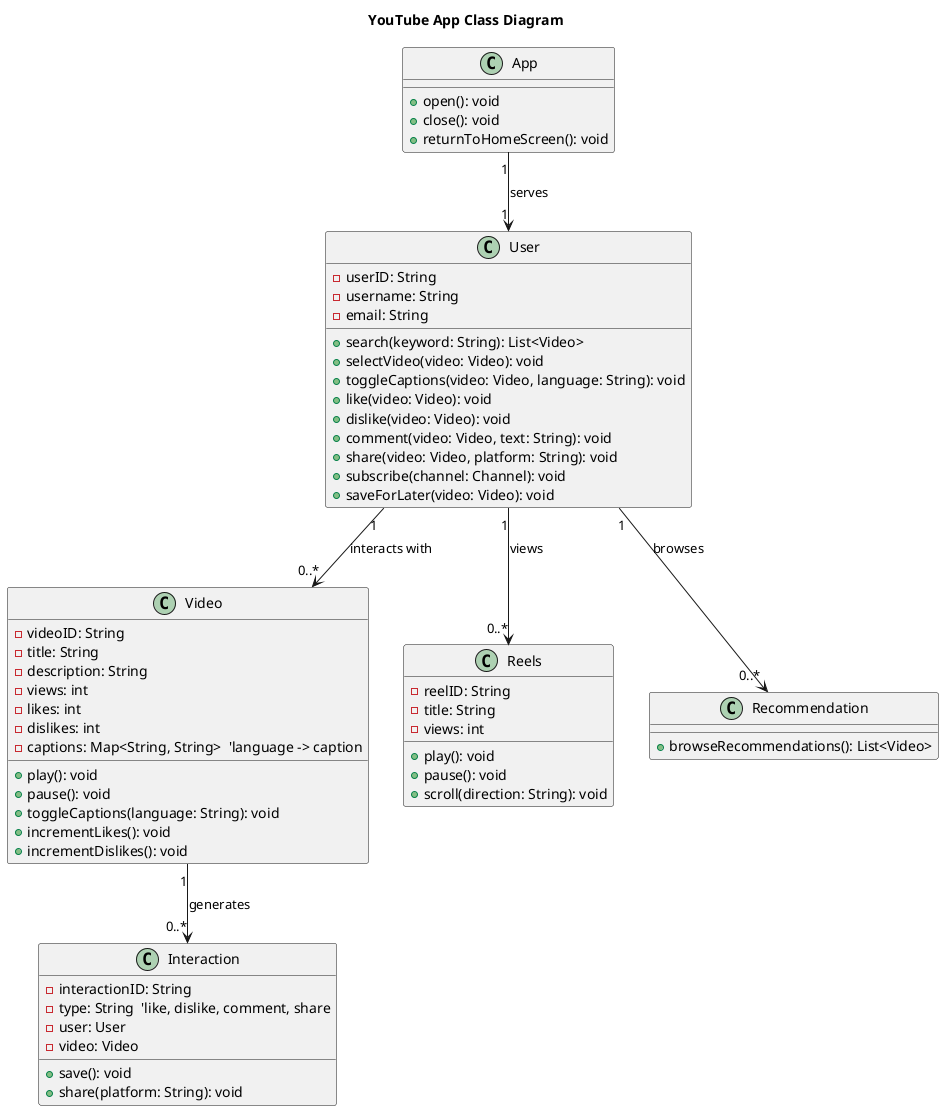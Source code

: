 @startuml
title YouTube App Class Diagram

class User {
    - userID: String
    - username: String
    - email: String
    + search(keyword: String): List<Video>
    + selectVideo(video: Video): void
    + toggleCaptions(video: Video, language: String): void
    + like(video: Video): void
    + dislike(video: Video): void
    + comment(video: Video, text: String): void
    + share(video: Video, platform: String): void
    + subscribe(channel: Channel): void
    + saveForLater(video: Video): void
}

class Video {
    - videoID: String
    - title: String
    - description: String
    - views: int
    - likes: int
    - dislikes: int
    - captions: Map<String, String>  'language -> caption
    + play(): void
    + pause(): void
    + toggleCaptions(language: String): void
    + incrementLikes(): void
    + incrementDislikes(): void
}

class Reels {
    - reelID: String
    - title: String
    - views: int
    + play(): void
    + pause(): void
    + scroll(direction: String): void
}

class Interaction {
    - interactionID: String
    - type: String  'like, dislike, comment, share
    - user: User
    - video: Video
    + save(): void
    + share(platform: String): void
}

class Recommendation {
    + browseRecommendations(): List<Video>
}

class App {
    + open(): void
    + close(): void
    + returnToHomeScreen(): void
}

' Relationships
User "1" --> "0..*" Video : interacts with
User "1" --> "0..*" Reels : views
User "1" --> "0..*" Recommendation : browses
Video "1" --> "0..*" Interaction : generates
App "1" --> "1" User : serves

@enduml
